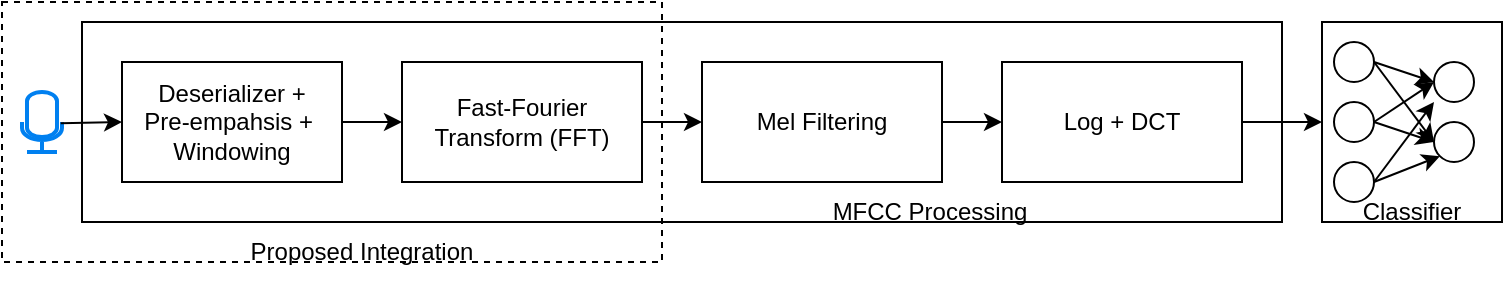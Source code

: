 <mxfile version="24.7.5">
  <diagram id="C5RBs43oDa-KdzZeNtuy" name="Page-1">
    <mxGraphModel dx="1034" dy="559" grid="1" gridSize="10" guides="1" tooltips="1" connect="1" arrows="1" fold="1" page="1" pageScale="1" pageWidth="827" pageHeight="1169" math="0" shadow="0">
      <root>
        <mxCell id="WIyWlLk6GJQsqaUBKTNV-0" />
        <mxCell id="WIyWlLk6GJQsqaUBKTNV-1" parent="WIyWlLk6GJQsqaUBKTNV-0" />
        <mxCell id="eoYMzKTAUGF3MjimPR_Q-30" value="" style="rounded=0;whiteSpace=wrap;html=1;" vertex="1" parent="WIyWlLk6GJQsqaUBKTNV-1">
          <mxGeometry x="60" y="140" width="600" height="100" as="geometry" />
        </mxCell>
        <mxCell id="eoYMzKTAUGF3MjimPR_Q-37" value="" style="rounded=0;dashed=1;whiteSpace=wrap;html=1;fillColor=none;" vertex="1" parent="WIyWlLk6GJQsqaUBKTNV-1">
          <mxGeometry x="20" y="130" width="330" height="130" as="geometry" />
        </mxCell>
        <mxCell id="eoYMzKTAUGF3MjimPR_Q-23" style="edgeStyle=orthogonalEdgeStyle;rounded=0;orthogonalLoop=1;jettySize=auto;html=1;exitX=1;exitY=0.5;exitDx=0;exitDy=0;entryX=0;entryY=0.5;entryDx=0;entryDy=0;" edge="1" parent="WIyWlLk6GJQsqaUBKTNV-1" source="eoYMzKTAUGF3MjimPR_Q-1" target="eoYMzKTAUGF3MjimPR_Q-3">
          <mxGeometry relative="1" as="geometry" />
        </mxCell>
        <mxCell id="eoYMzKTAUGF3MjimPR_Q-1" value="Deserializer +&lt;div&gt;Pre-empahsis +&amp;nbsp;&lt;div&gt;Windowing&lt;/div&gt;&lt;/div&gt;" style="rounded=0;whiteSpace=wrap;html=1;" vertex="1" parent="WIyWlLk6GJQsqaUBKTNV-1">
          <mxGeometry x="80" y="160" width="110" height="60" as="geometry" />
        </mxCell>
        <mxCell id="eoYMzKTAUGF3MjimPR_Q-2" value="" style="html=1;verticalLabelPosition=bottom;align=center;labelBackgroundColor=#ffffff;verticalAlign=top;strokeWidth=2;strokeColor=#0080F0;shadow=0;dashed=0;shape=mxgraph.ios7.icons.microphone;" vertex="1" parent="WIyWlLk6GJQsqaUBKTNV-1">
          <mxGeometry x="30" y="175" width="20" height="30" as="geometry" />
        </mxCell>
        <mxCell id="eoYMzKTAUGF3MjimPR_Q-24" style="edgeStyle=orthogonalEdgeStyle;rounded=0;orthogonalLoop=1;jettySize=auto;html=1;exitX=1;exitY=0.5;exitDx=0;exitDy=0;entryX=0;entryY=0.5;entryDx=0;entryDy=0;" edge="1" parent="WIyWlLk6GJQsqaUBKTNV-1" source="eoYMzKTAUGF3MjimPR_Q-3" target="eoYMzKTAUGF3MjimPR_Q-4">
          <mxGeometry relative="1" as="geometry" />
        </mxCell>
        <mxCell id="eoYMzKTAUGF3MjimPR_Q-3" value="Fast-Fourier Transform (FFT)" style="rounded=0;whiteSpace=wrap;html=1;" vertex="1" parent="WIyWlLk6GJQsqaUBKTNV-1">
          <mxGeometry x="220" y="160" width="120" height="60" as="geometry" />
        </mxCell>
        <mxCell id="eoYMzKTAUGF3MjimPR_Q-25" style="edgeStyle=orthogonalEdgeStyle;rounded=0;orthogonalLoop=1;jettySize=auto;html=1;exitX=1;exitY=0.5;exitDx=0;exitDy=0;entryX=0;entryY=0.5;entryDx=0;entryDy=0;" edge="1" parent="WIyWlLk6GJQsqaUBKTNV-1" source="eoYMzKTAUGF3MjimPR_Q-4" target="eoYMzKTAUGF3MjimPR_Q-5">
          <mxGeometry relative="1" as="geometry" />
        </mxCell>
        <mxCell id="eoYMzKTAUGF3MjimPR_Q-4" value="Mel Filtering" style="rounded=0;whiteSpace=wrap;html=1;" vertex="1" parent="WIyWlLk6GJQsqaUBKTNV-1">
          <mxGeometry x="370" y="160" width="120" height="60" as="geometry" />
        </mxCell>
        <mxCell id="eoYMzKTAUGF3MjimPR_Q-26" style="edgeStyle=orthogonalEdgeStyle;rounded=0;orthogonalLoop=1;jettySize=auto;html=1;exitX=1;exitY=0.5;exitDx=0;exitDy=0;entryX=0;entryY=0.5;entryDx=0;entryDy=0;" edge="1" parent="WIyWlLk6GJQsqaUBKTNV-1" source="eoYMzKTAUGF3MjimPR_Q-5" target="eoYMzKTAUGF3MjimPR_Q-20">
          <mxGeometry relative="1" as="geometry" />
        </mxCell>
        <mxCell id="eoYMzKTAUGF3MjimPR_Q-5" value="Log + DCT" style="rounded=0;whiteSpace=wrap;html=1;" vertex="1" parent="WIyWlLk6GJQsqaUBKTNV-1">
          <mxGeometry x="520" y="160" width="120" height="60" as="geometry" />
        </mxCell>
        <mxCell id="eoYMzKTAUGF3MjimPR_Q-21" value="" style="group" vertex="1" connectable="0" parent="WIyWlLk6GJQsqaUBKTNV-1">
          <mxGeometry x="680" y="140" width="90" height="100" as="geometry" />
        </mxCell>
        <mxCell id="eoYMzKTAUGF3MjimPR_Q-20" value="" style="rounded=0;whiteSpace=wrap;html=1;" vertex="1" parent="eoYMzKTAUGF3MjimPR_Q-21">
          <mxGeometry width="90" height="100" as="geometry" />
        </mxCell>
        <mxCell id="eoYMzKTAUGF3MjimPR_Q-6" value="" style="ellipse;whiteSpace=wrap;html=1;aspect=fixed;" vertex="1" parent="eoYMzKTAUGF3MjimPR_Q-21">
          <mxGeometry x="6" y="10" width="20" height="20" as="geometry" />
        </mxCell>
        <mxCell id="eoYMzKTAUGF3MjimPR_Q-8" value="" style="ellipse;whiteSpace=wrap;html=1;aspect=fixed;" vertex="1" parent="eoYMzKTAUGF3MjimPR_Q-21">
          <mxGeometry x="6" y="40" width="20" height="20" as="geometry" />
        </mxCell>
        <mxCell id="eoYMzKTAUGF3MjimPR_Q-9" value="" style="ellipse;whiteSpace=wrap;html=1;aspect=fixed;" vertex="1" parent="eoYMzKTAUGF3MjimPR_Q-21">
          <mxGeometry x="6" y="70" width="20" height="20" as="geometry" />
        </mxCell>
        <mxCell id="eoYMzKTAUGF3MjimPR_Q-10" value="" style="ellipse;whiteSpace=wrap;html=1;aspect=fixed;" vertex="1" parent="eoYMzKTAUGF3MjimPR_Q-21">
          <mxGeometry x="56" y="20" width="20" height="20" as="geometry" />
        </mxCell>
        <mxCell id="eoYMzKTAUGF3MjimPR_Q-11" value="" style="ellipse;whiteSpace=wrap;html=1;aspect=fixed;" vertex="1" parent="eoYMzKTAUGF3MjimPR_Q-21">
          <mxGeometry x="56" y="50" width="20" height="20" as="geometry" />
        </mxCell>
        <mxCell id="eoYMzKTAUGF3MjimPR_Q-13" value="" style="endArrow=classic;html=1;rounded=0;exitX=1;exitY=0.5;exitDx=0;exitDy=0;entryX=0;entryY=0.5;entryDx=0;entryDy=0;" edge="1" parent="eoYMzKTAUGF3MjimPR_Q-21" source="eoYMzKTAUGF3MjimPR_Q-6" target="eoYMzKTAUGF3MjimPR_Q-10">
          <mxGeometry width="50" height="50" relative="1" as="geometry">
            <mxPoint x="36" y="-60" as="sourcePoint" />
            <mxPoint x="86" y="-110" as="targetPoint" />
          </mxGeometry>
        </mxCell>
        <mxCell id="eoYMzKTAUGF3MjimPR_Q-14" value="" style="endArrow=classic;html=1;rounded=0;exitX=1;exitY=0.5;exitDx=0;exitDy=0;entryX=0;entryY=0.5;entryDx=0;entryDy=0;" edge="1" parent="eoYMzKTAUGF3MjimPR_Q-21" source="eoYMzKTAUGF3MjimPR_Q-6" target="eoYMzKTAUGF3MjimPR_Q-11">
          <mxGeometry width="50" height="50" relative="1" as="geometry">
            <mxPoint x="36" y="-60" as="sourcePoint" />
            <mxPoint x="86" y="-110" as="targetPoint" />
          </mxGeometry>
        </mxCell>
        <mxCell id="eoYMzKTAUGF3MjimPR_Q-15" value="" style="endArrow=classic;html=1;rounded=0;exitX=1;exitY=0.5;exitDx=0;exitDy=0;entryX=0;entryY=0.5;entryDx=0;entryDy=0;" edge="1" parent="eoYMzKTAUGF3MjimPR_Q-21" source="eoYMzKTAUGF3MjimPR_Q-8" target="eoYMzKTAUGF3MjimPR_Q-10">
          <mxGeometry width="50" height="50" relative="1" as="geometry">
            <mxPoint x="36" y="-60" as="sourcePoint" />
            <mxPoint x="86" y="-110" as="targetPoint" />
          </mxGeometry>
        </mxCell>
        <mxCell id="eoYMzKTAUGF3MjimPR_Q-16" value="" style="endArrow=classic;html=1;rounded=0;exitX=1;exitY=0.5;exitDx=0;exitDy=0;entryX=0;entryY=0.5;entryDx=0;entryDy=0;" edge="1" parent="eoYMzKTAUGF3MjimPR_Q-21" source="eoYMzKTAUGF3MjimPR_Q-8" target="eoYMzKTAUGF3MjimPR_Q-11">
          <mxGeometry width="50" height="50" relative="1" as="geometry">
            <mxPoint x="36" y="-60" as="sourcePoint" />
            <mxPoint x="86" y="-110" as="targetPoint" />
          </mxGeometry>
        </mxCell>
        <mxCell id="eoYMzKTAUGF3MjimPR_Q-18" value="" style="endArrow=classic;html=1;rounded=0;exitX=1;exitY=0.5;exitDx=0;exitDy=0;" edge="1" parent="eoYMzKTAUGF3MjimPR_Q-21" source="eoYMzKTAUGF3MjimPR_Q-9">
          <mxGeometry width="50" height="50" relative="1" as="geometry">
            <mxPoint x="36" y="-60" as="sourcePoint" />
            <mxPoint x="56" y="40" as="targetPoint" />
          </mxGeometry>
        </mxCell>
        <mxCell id="eoYMzKTAUGF3MjimPR_Q-19" value="" style="endArrow=classic;html=1;rounded=0;exitX=1;exitY=0.5;exitDx=0;exitDy=0;entryX=0;entryY=1;entryDx=0;entryDy=0;" edge="1" parent="eoYMzKTAUGF3MjimPR_Q-21" source="eoYMzKTAUGF3MjimPR_Q-9" target="eoYMzKTAUGF3MjimPR_Q-11">
          <mxGeometry width="50" height="50" relative="1" as="geometry">
            <mxPoint x="36" y="-60" as="sourcePoint" />
            <mxPoint x="86" y="-110" as="targetPoint" />
          </mxGeometry>
        </mxCell>
        <mxCell id="eoYMzKTAUGF3MjimPR_Q-22" value="" style="endArrow=classic;html=1;rounded=0;exitX=0.967;exitY=0.522;exitDx=0;exitDy=0;exitPerimeter=0;entryX=0;entryY=0.5;entryDx=0;entryDy=0;" edge="1" parent="WIyWlLk6GJQsqaUBKTNV-1" source="eoYMzKTAUGF3MjimPR_Q-2" target="eoYMzKTAUGF3MjimPR_Q-1">
          <mxGeometry width="50" height="50" relative="1" as="geometry">
            <mxPoint x="360" y="290" as="sourcePoint" />
            <mxPoint x="410" y="240" as="targetPoint" />
          </mxGeometry>
        </mxCell>
        <mxCell id="eoYMzKTAUGF3MjimPR_Q-32" value="Classifier" style="text;strokeColor=none;align=center;fillColor=none;html=1;verticalAlign=middle;whiteSpace=wrap;rounded=0;" vertex="1" parent="WIyWlLk6GJQsqaUBKTNV-1">
          <mxGeometry x="695" y="220" width="60" height="30" as="geometry" />
        </mxCell>
        <mxCell id="eoYMzKTAUGF3MjimPR_Q-33" value="MFCC Processing" style="text;strokeColor=none;align=center;fillColor=none;html=1;verticalAlign=middle;whiteSpace=wrap;rounded=0;" vertex="1" parent="WIyWlLk6GJQsqaUBKTNV-1">
          <mxGeometry x="414" y="220" width="140" height="30" as="geometry" />
        </mxCell>
        <mxCell id="eoYMzKTAUGF3MjimPR_Q-40" value="Proposed Integration" style="text;strokeColor=none;align=center;fillColor=none;html=1;verticalAlign=middle;whiteSpace=wrap;rounded=0;" vertex="1" parent="WIyWlLk6GJQsqaUBKTNV-1">
          <mxGeometry x="130" y="240" width="140" height="30" as="geometry" />
        </mxCell>
      </root>
    </mxGraphModel>
  </diagram>
</mxfile>
